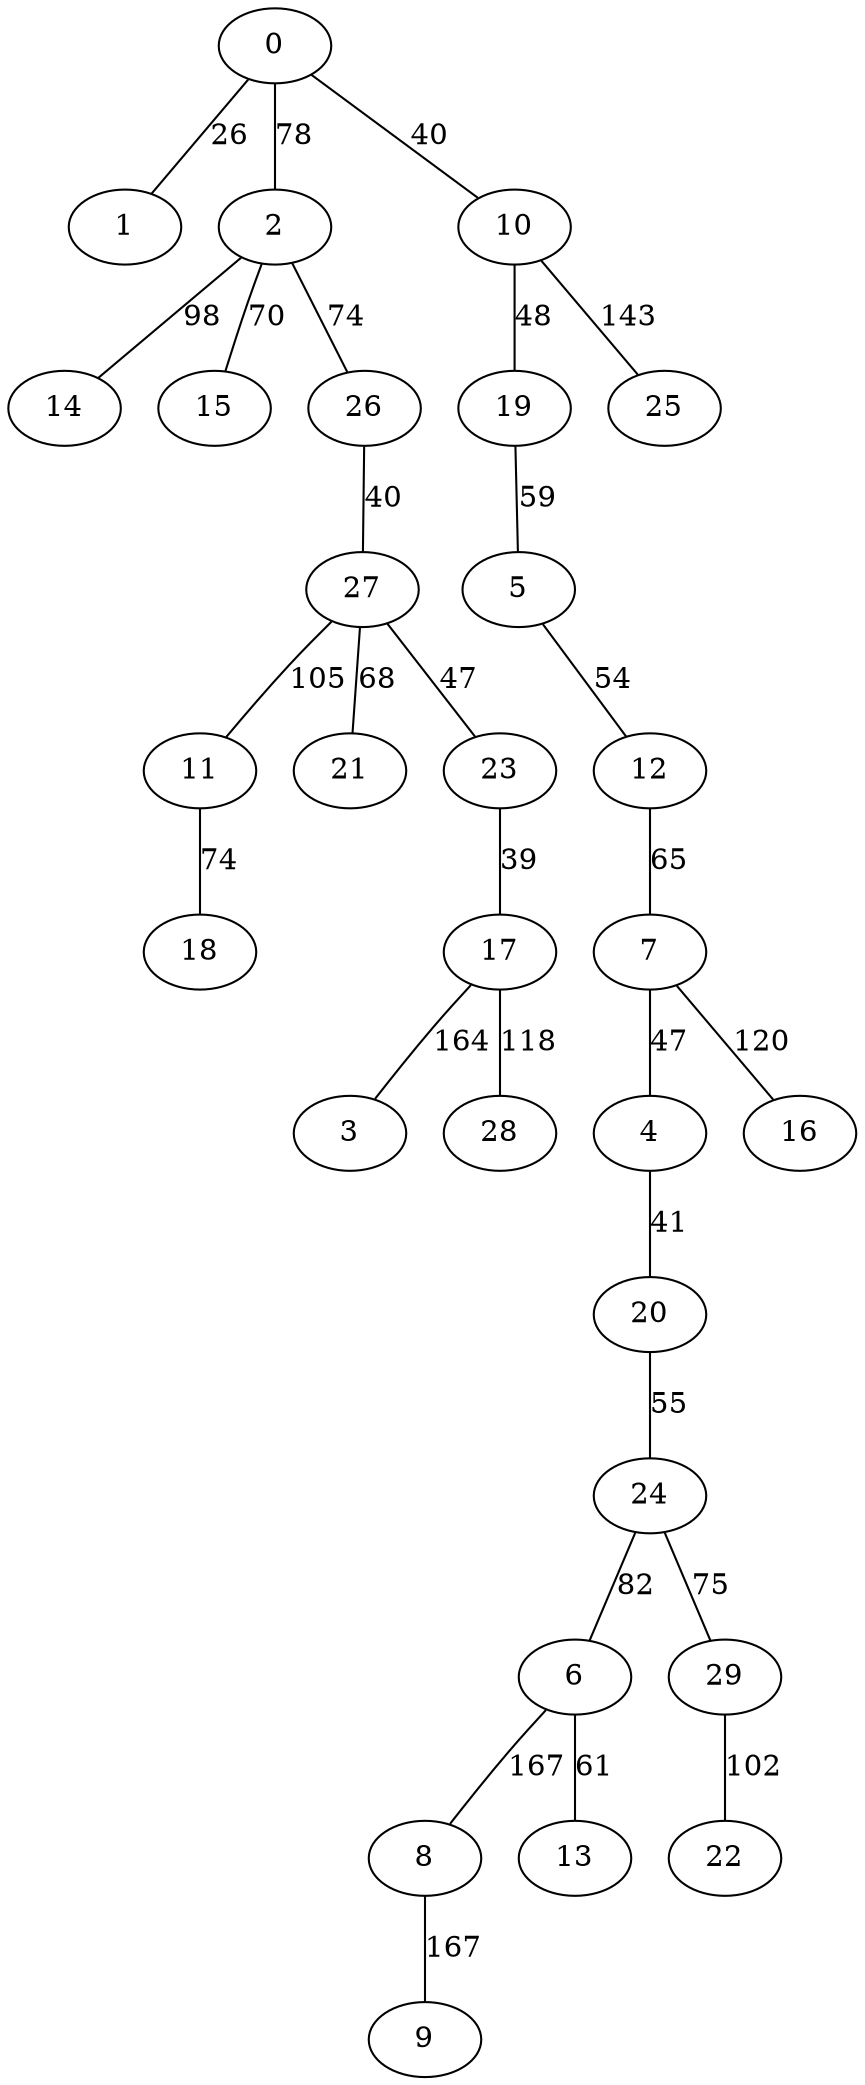strict graph G {
0;
1;
2;
3;
4;
5;
6;
7;
8;
9;
10;
11;
12;
13;
14;
15;
16;
17;
18;
19;
20;
21;
22;
23;
24;
25;
26;
27;
28;
29;
26 -- 27  [label=40];
12 -- 7  [label=65];
27 -- 21  [label=68];
2 -- 14  [label=98];
7 -- 16  [label=120];
10 -- 19  [label=48];
19 -- 5  [label=59];
5 -- 12  [label=54];
2 -- 26  [label=74];
2 -- 15  [label=70];
17 -- 28  [label=118];
0 -- 10  [label=40];
24 -- 6  [label=82];
27 -- 23  [label=47];
11 -- 18  [label=74];
7 -- 4  [label=47];
6 -- 8  [label=167];
17 -- 3  [label=164];
4 -- 20  [label=41];
0 -- 2  [label=78];
8 -- 9  [label=167];
27 -- 11  [label=105];
23 -- 17  [label=39];
20 -- 24  [label=55];
10 -- 25  [label=143];
0 -- 1  [label=26];
6 -- 13  [label=61];
24 -- 29  [label=75];
29 -- 22  [label=102];
}
